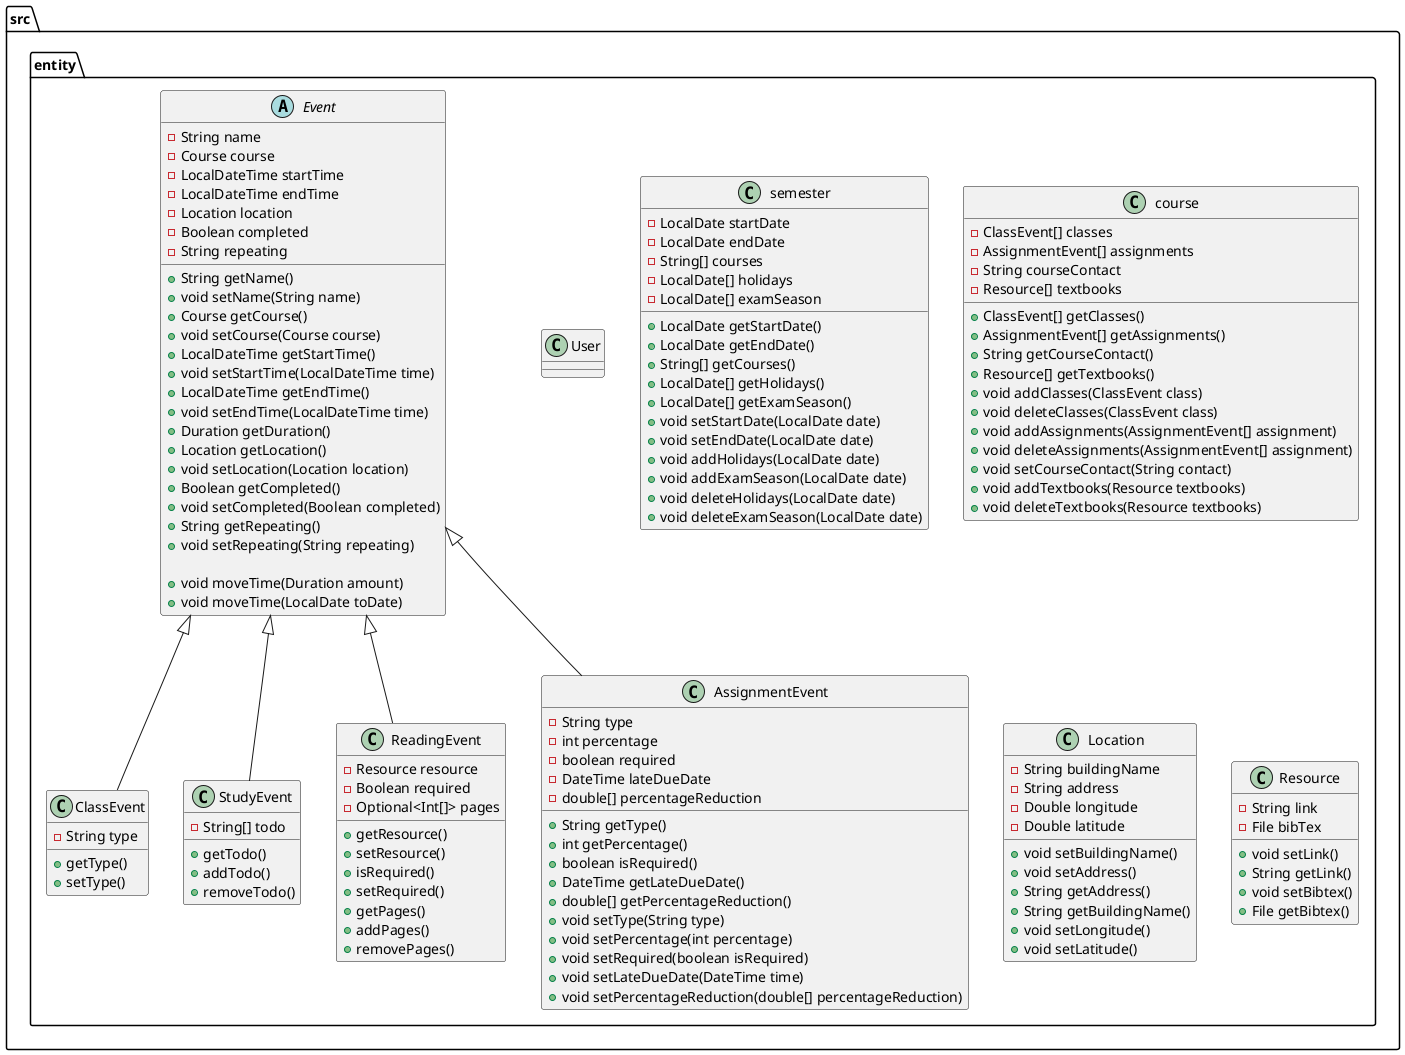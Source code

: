 @startuml

folder src {

    folder entity {

        abstract Event {
            - String name
            - Course course
            - LocalDateTime startTime
            - LocalDateTime endTime
            - Location location
            - Boolean completed
            - String repeating  /' weekly, monthly, daily, biweekly... '/
                                /' could probably use a better type than String '/

            + String getName()
            + void setName(String name)
            + Course getCourse()
            + void setCourse(Course course)
            + LocalDateTime getStartTime()
            + void setStartTime(LocalDateTime time)
            + LocalDateTime getEndTime()
            + void setEndTime(LocalDateTime time)
            + Duration getDuration()
            + Location getLocation()
            + void setLocation(Location location)
            + Boolean getCompleted()
            + void setCompleted(Boolean completed)
            + String getRepeating()
            + void setRepeating(String repeating)

            ' Moves start and end times in unison
            + void moveTime(Duration amount)  /' Negative duration values move backwards '/
            + void moveTime(LocalDate toDate)
        }

        class ClassEvent extends Event {
            - String type

            + getType()
            + setType()
        }

        class StudyEvent extends Event {
            - String[] todo

            + getTodo()
            + addTodo()
            + removeTodo()
        }

        class ReadingEvent extends Event {
            - Resource resource
            - Boolean required
            - Optional<Int[]> pages

            + getResource()
            + setResource()
            + isRequired()
            + setRequired()
            + getPages()
            + addPages()
            + removePages()
        }

        class AssignmentEvent extends Event {
            - String type
            - int percentage
            - boolean required
            - DateTime lateDueDate
            - double[] percentageReduction


            + String getType()
            + int getPercentage()
            + boolean isRequired()
            + DateTime getLateDueDate()
            + double[] getPercentageReduction()
            + void setType(String type)
            + void setPercentage(int percentage)
            + void setRequired(boolean isRequired)
            + void setLateDueDate(DateTime time)
            + void setPercentageReduction(double[] percentageReduction)
        }

        class User {
            ' Unimplemented for now
        }

        class semester{
            - LocalDate startDate
            - LocalDate endDate
            - String[] courses
            - LocalDate[] holidays
            - LocalDate[] examSeason

            + LocalDate getStartDate()
            + LocalDate getEndDate()
            + String[] getCourses()
            + LocalDate[] getHolidays()
            + LocalDate[] getExamSeason()
            + void setStartDate(LocalDate date)
            + void setEndDate(LocalDate date)
            + void addHolidays(LocalDate date)
            + void addExamSeason(LocalDate date)
            + void deleteHolidays(LocalDate date)
            + void deleteExamSeason(LocalDate date)
        }

        class course {
            - ClassEvent[] classes
            - AssignmentEvent[] assignments
            - String courseContact
            - Resource[] textbooks

            + ClassEvent[] getClasses()
            + AssignmentEvent[] getAssignments()
            + String getCourseContact()
            + Resource[] getTextbooks()
            + void addClasses(ClassEvent class)
            + void deleteClasses(ClassEvent class)
            + void addAssignments(AssignmentEvent[] assignment)
            + void deleteAssignments(AssignmentEvent[] assignment)
            + void setCourseContact(String contact)
            + void addTextbooks(Resource textbooks)
            + void deleteTextbooks(Resource textbooks)
        }

        class Location{
            - String buildingName
            - String address
            - Double longitude
            - Double latitude

            + void setBuildingName()
            + void setAddress()
            + String getAddress()
            + String getBuildingName()
            + void setLongitude()
            + void setLatitude()
        }

        class Resource{
            - String link
            - File bibTex

            + void setLink()
            + String getLink()
            + void setBibtex()
            + File getBibtex()
        }

    }  /' folder entity '/


}  /' folder src '/

@enduml